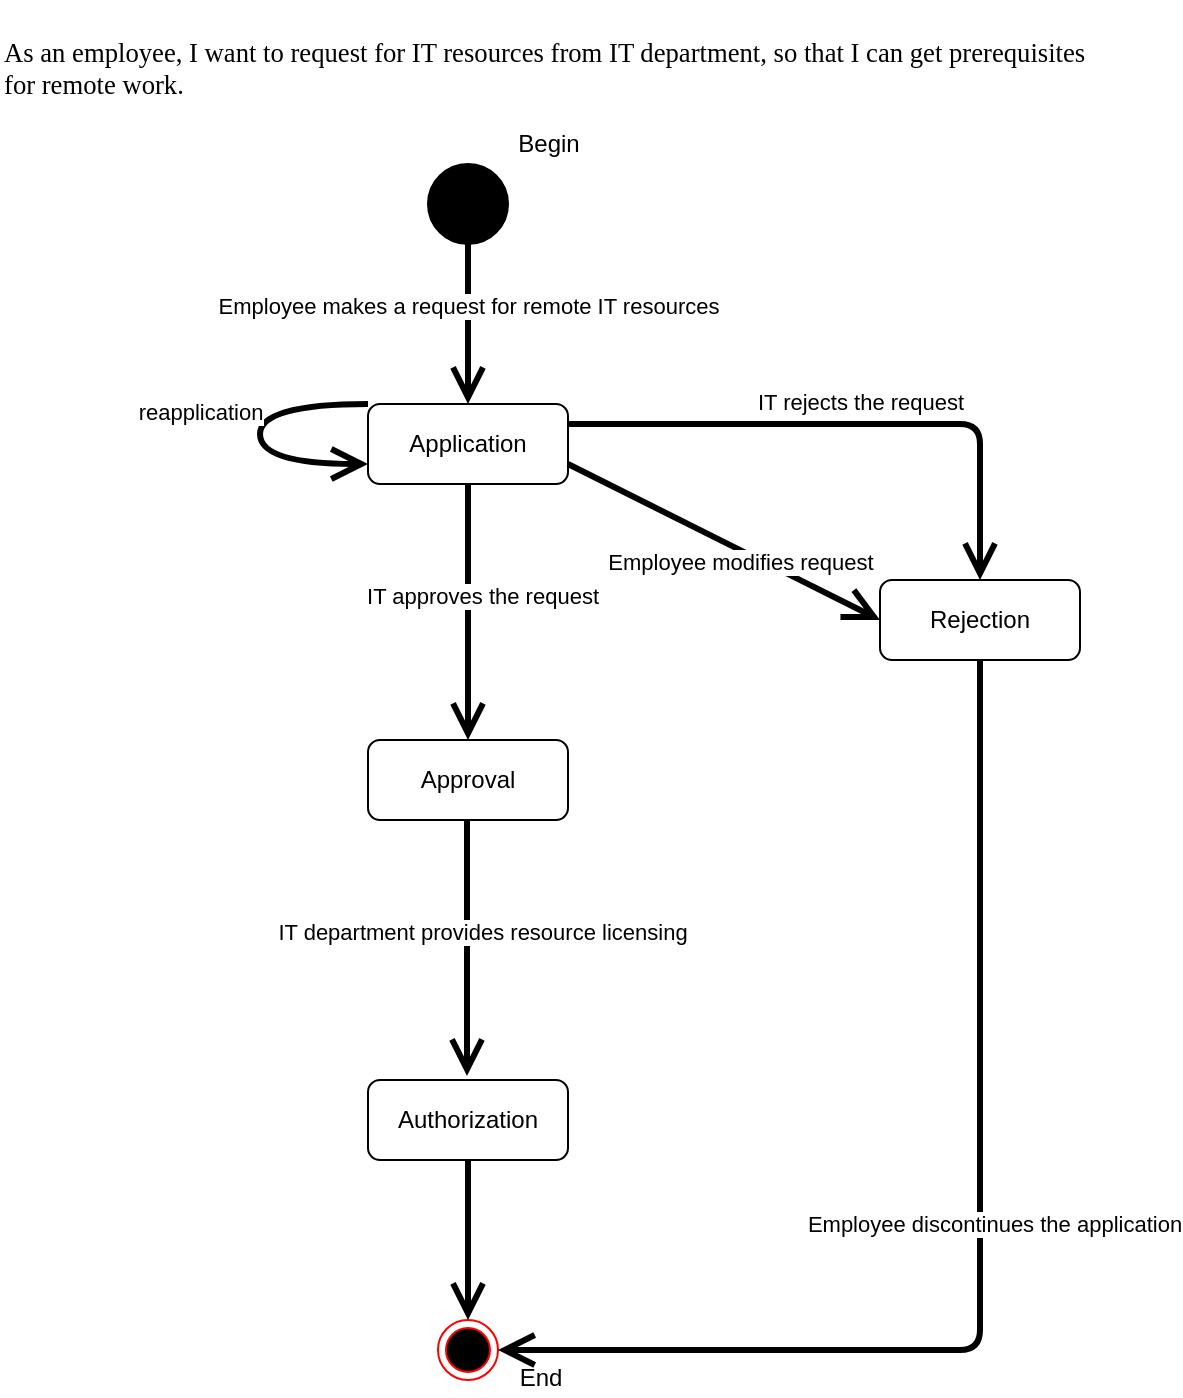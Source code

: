 <mxfile version="13.7.9" type="device"><diagram id="qtBOx0egDh0e0fDHcL7Y" name="第 1 页"><mxGraphModel dx="1257" dy="870" grid="0" gridSize="10" guides="1" tooltips="1" connect="1" arrows="1" fold="1" page="1" pageScale="1" pageWidth="827" pageHeight="1169" math="0" shadow="0"><root><mxCell id="0"/><mxCell id="1" parent="0"/><mxCell id="kZ7k4RHZHGvO-5uE26Wh-1" value="&lt;div&gt;&lt;p class=&quot;MsoNormal&quot;&gt;&lt;span style=&quot;font-family: &amp;quot;calibri&amp;quot; ; color: rgb(0 , 0 , 0) ; font-size: 10.0pt&quot;&gt;As an employee,&lt;/span&gt;&lt;span style=&quot;font-family: &amp;quot;calibri&amp;quot; ; color: rgb(0 , 0 , 0) ; font-size: 10.0pt&quot;&gt;&amp;nbsp;I want to request for IT resources from IT department, so that I can get prerequisites for remote work.&lt;/span&gt;&lt;/p&gt;&lt;/div&gt;" style="text;whiteSpace=wrap;html=1;" vertex="1" parent="1"><mxGeometry x="90" y="80" width="550" height="70" as="geometry"/></mxCell><mxCell id="kZ7k4RHZHGvO-5uE26Wh-22" value="" style="shape=ellipse;html=1;fillColor=#000000;fontSize=18;fontColor=#ffffff;" vertex="1" parent="1"><mxGeometry x="304" y="162" width="40" height="40" as="geometry"/></mxCell><mxCell id="kZ7k4RHZHGvO-5uE26Wh-23" value="Begin" style="text;html=1;align=center;verticalAlign=middle;resizable=0;points=[];autosize=1;" vertex="1" parent="1"><mxGeometry x="339" y="142" width="50" height="20" as="geometry"/></mxCell><mxCell id="kZ7k4RHZHGvO-5uE26Wh-24" value="Application" style="shape=rect;rounded=1;html=1;whiteSpace=wrap;align=center;gradientColor=#ffffff;" vertex="1" parent="1"><mxGeometry x="274" y="282" width="100" height="40" as="geometry"/></mxCell><mxCell id="kZ7k4RHZHGvO-5uE26Wh-25" value="Employee makes a request for remote IT resources" style="edgeStyle=none;html=1;endArrow=open;endSize=12;strokeWidth=3;verticalAlign=bottom;exitX=0.5;exitY=1;exitDx=0;exitDy=0;" edge="1" parent="1" source="kZ7k4RHZHGvO-5uE26Wh-22"><mxGeometry width="160" relative="1" as="geometry"><mxPoint x="554" y="292" as="sourcePoint"/><mxPoint x="324" y="282" as="targetPoint"/></mxGeometry></mxCell><mxCell id="kZ7k4RHZHGvO-5uE26Wh-29" value="IT rejects the request" style="edgeStyle=none;html=1;endArrow=open;endSize=12;strokeWidth=3;verticalAlign=bottom;entryX=0;entryY=0.5;entryDx=0;entryDy=0;exitX=1;exitY=0.75;exitDx=0;exitDy=0;" edge="1" parent="1" source="kZ7k4RHZHGvO-5uE26Wh-24" target="kZ7k4RHZHGvO-5uE26Wh-42"><mxGeometry x="0.385" y="85" width="160" relative="1" as="geometry"><mxPoint x="380" y="302" as="sourcePoint"/><mxPoint x="705" y="493" as="targetPoint"/><mxPoint as="offset"/></mxGeometry></mxCell><mxCell id="kZ7k4RHZHGvO-5uE26Wh-34" value="reapplication" style="edgeStyle=orthogonalEdgeStyle;html=1;endArrow=open;endSize=12;strokeWidth=3;verticalAlign=bottom;curved=1;entryX=0;entryY=0.75;entryDx=0;entryDy=0;exitX=0;exitY=0;exitDx=0;exitDy=0;" edge="1" parent="1" source="kZ7k4RHZHGvO-5uE26Wh-24" target="kZ7k4RHZHGvO-5uE26Wh-24"><mxGeometry x="-0.217" y="33" width="160" relative="1" as="geometry"><mxPoint x="270" y="282" as="sourcePoint"/><mxPoint x="484" y="292" as="targetPoint"/><Array as="points"><mxPoint x="220" y="282"/><mxPoint x="220" y="312"/></Array><mxPoint x="-63" y="13" as="offset"/></mxGeometry></mxCell><mxCell id="kZ7k4RHZHGvO-5uE26Wh-35" value="End" style="text;html=1;align=center;verticalAlign=middle;resizable=0;points=[];autosize=1;" vertex="1" parent="1"><mxGeometry x="344" y="760" width="31" height="18" as="geometry"/></mxCell><mxCell id="kZ7k4RHZHGvO-5uE26Wh-36" value="IT approves the request" style="edgeStyle=none;html=1;endArrow=open;endSize=12;strokeWidth=3;verticalAlign=bottom;entryX=0.5;entryY=0;entryDx=0;entryDy=0;" edge="1" parent="1" source="kZ7k4RHZHGvO-5uE26Wh-24" target="kZ7k4RHZHGvO-5uE26Wh-37"><mxGeometry x="-0.011" y="7" width="160" relative="1" as="geometry"><mxPoint x="374" y="297.5" as="sourcePoint"/><mxPoint x="320" y="440" as="targetPoint"/><mxPoint y="1" as="offset"/></mxGeometry></mxCell><mxCell id="kZ7k4RHZHGvO-5uE26Wh-37" value="Approval" style="shape=rect;rounded=1;html=1;whiteSpace=wrap;align=center;" vertex="1" parent="1"><mxGeometry x="274" y="450" width="100" height="40" as="geometry"/></mxCell><mxCell id="kZ7k4RHZHGvO-5uE26Wh-39" value="" style="ellipse;html=1;shape=endState;fillColor=#000000;strokeColor=#ff0000;" vertex="1" parent="1"><mxGeometry x="309" y="740" width="30" height="30" as="geometry"/></mxCell><mxCell id="kZ7k4RHZHGvO-5uE26Wh-42" value="Rejection" style="shape=rect;rounded=1;html=1;whiteSpace=wrap;align=center;" vertex="1" parent="1"><mxGeometry x="530" y="370" width="100" height="40" as="geometry"/></mxCell><mxCell id="kZ7k4RHZHGvO-5uE26Wh-44" value="Employee modifies request" style="edgeStyle=orthogonalEdgeStyle;html=1;endArrow=open;endSize=12;strokeWidth=3;verticalAlign=bottom;entryX=0.5;entryY=0;entryDx=0;entryDy=0;exitX=1;exitY=0.25;exitDx=0;exitDy=0;" edge="1" parent="1" source="kZ7k4RHZHGvO-5uE26Wh-24" target="kZ7k4RHZHGvO-5uE26Wh-42"><mxGeometry x="1" y="-120" width="160" relative="1" as="geometry"><mxPoint x="609.5" y="232" as="sourcePoint"/><mxPoint x="609.5" y="360" as="targetPoint"/><mxPoint as="offset"/></mxGeometry></mxCell><mxCell id="kZ7k4RHZHGvO-5uE26Wh-45" value="IT department provides resource licensing" style="edgeStyle=none;html=1;endArrow=open;endSize=12;strokeWidth=3;verticalAlign=bottom;entryX=0.5;entryY=0;entryDx=0;entryDy=0;" edge="1" parent="1"><mxGeometry x="-0.011" y="7" width="160" relative="1" as="geometry"><mxPoint x="323.5" y="490" as="sourcePoint"/><mxPoint x="323.5" y="618" as="targetPoint"/><mxPoint y="1" as="offset"/></mxGeometry></mxCell><mxCell id="kZ7k4RHZHGvO-5uE26Wh-46" value="Authorization" style="shape=rect;rounded=1;html=1;whiteSpace=wrap;align=center;" vertex="1" parent="1"><mxGeometry x="274" y="620" width="100" height="40" as="geometry"/></mxCell><mxCell id="kZ7k4RHZHGvO-5uE26Wh-47" value="" style="edgeStyle=none;html=1;endArrow=open;endSize=12;strokeWidth=3;verticalAlign=bottom;entryX=0.5;entryY=0;entryDx=0;entryDy=0;exitX=0.5;exitY=1;exitDx=0;exitDy=0;" edge="1" parent="1" source="kZ7k4RHZHGvO-5uE26Wh-46" target="kZ7k4RHZHGvO-5uE26Wh-39"><mxGeometry x="-0.011" y="7" width="160" relative="1" as="geometry"><mxPoint x="333.5" y="500" as="sourcePoint"/><mxPoint x="333.5" y="628" as="targetPoint"/><mxPoint y="1" as="offset"/></mxGeometry></mxCell><mxCell id="kZ7k4RHZHGvO-5uE26Wh-49" value="Employee discontinues the application" style="edgeStyle=orthogonalEdgeStyle;html=1;endArrow=open;endSize=12;strokeWidth=3;verticalAlign=bottom;entryX=1;entryY=0.5;entryDx=0;entryDy=0;exitX=0.5;exitY=1;exitDx=0;exitDy=0;" edge="1" parent="1" source="kZ7k4RHZHGvO-5uE26Wh-42" target="kZ7k4RHZHGvO-5uE26Wh-39"><mxGeometry x="-0.011" y="7" width="160" relative="1" as="geometry"><mxPoint x="343.5" y="510" as="sourcePoint"/><mxPoint x="343.5" y="638" as="targetPoint"/><mxPoint y="1" as="offset"/></mxGeometry></mxCell></root></mxGraphModel></diagram></mxfile>